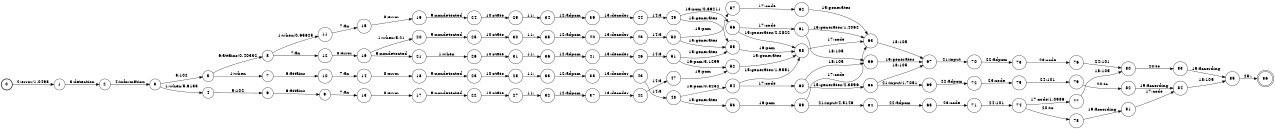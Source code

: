 digraph FST {
rankdir = LR;
size = "8.5,11";
label = "";
center = 1;
orientation = Portrait;
ranksep = "0.4";
nodesep = "0.25";
0 [label = "0", shape = circle, style = bold, fontsize = 14]
	0 -> 1 [label = "2:error/1.0498", fontsize = 14];
1 [label = "1", shape = circle, style = solid, fontsize = 14]
	1 -> 2 [label = "3:detection", fontsize = 14];
2 [label = "2", shape = circle, style = solid, fontsize = 14]
	2 -> 3 [label = "4:information", fontsize = 14];
3 [label = "3", shape = circle, style = solid, fontsize = 14]
	3 -> 4 [label = "1:when/5.6133", fontsize = 14];
	3 -> 5 [label = "5:102", fontsize = 14];
4 [label = "4", shape = circle, style = solid, fontsize = 14]
	4 -> 6 [label = "5:102", fontsize = 14];
5 [label = "5", shape = circle, style = solid, fontsize = 14]
	5 -> 7 [label = "1:when", fontsize = 14];
	5 -> 8 [label = "6:attains/0.40332", fontsize = 14];
6 [label = "6", shape = circle, style = solid, fontsize = 14]
	6 -> 9 [label = "6:attains", fontsize = 14];
7 [label = "7", shape = circle, style = solid, fontsize = 14]
	7 -> 10 [label = "6:attains", fontsize = 14];
8 [label = "8", shape = circle, style = solid, fontsize = 14]
	8 -> 11 [label = "1:when/0.65625", fontsize = 14];
	8 -> 12 [label = "7:an", fontsize = 14];
9 [label = "9", shape = circle, style = solid, fontsize = 14]
	9 -> 13 [label = "7:an", fontsize = 14];
10 [label = "10", shape = circle, style = solid, fontsize = 14]
	10 -> 14 [label = "7:an", fontsize = 14];
11 [label = "11", shape = circle, style = solid, fontsize = 14]
	11 -> 15 [label = "7:an", fontsize = 14];
12 [label = "12", shape = circle, style = solid, fontsize = 14]
	12 -> 16 [label = "8:error", fontsize = 14];
13 [label = "13", shape = circle, style = solid, fontsize = 14]
	13 -> 17 [label = "8:error", fontsize = 14];
14 [label = "14", shape = circle, style = solid, fontsize = 14]
	14 -> 18 [label = "8:error", fontsize = 14];
15 [label = "15", shape = circle, style = solid, fontsize = 14]
	15 -> 19 [label = "8:error", fontsize = 14];
16 [label = "16", shape = circle, style = solid, fontsize = 14]
	16 -> 20 [label = "1:when/5.21", fontsize = 14];
	16 -> 21 [label = "9:nondetected", fontsize = 14];
17 [label = "17", shape = circle, style = solid, fontsize = 14]
	17 -> 22 [label = "9:nondetected", fontsize = 14];
18 [label = "18", shape = circle, style = solid, fontsize = 14]
	18 -> 23 [label = "9:nondetected", fontsize = 14];
19 [label = "19", shape = circle, style = solid, fontsize = 14]
	19 -> 24 [label = "9:nondetected", fontsize = 14];
20 [label = "20", shape = circle, style = solid, fontsize = 14]
	20 -> 25 [label = "9:nondetected", fontsize = 14];
21 [label = "21", shape = circle, style = solid, fontsize = 14]
	21 -> 26 [label = "1:when", fontsize = 14];
22 [label = "22", shape = circle, style = solid, fontsize = 14]
	22 -> 27 [label = "10:state", fontsize = 14];
23 [label = "23", shape = circle, style = solid, fontsize = 14]
	23 -> 28 [label = "10:state", fontsize = 14];
24 [label = "24", shape = circle, style = solid, fontsize = 14]
	24 -> 29 [label = "10:state", fontsize = 14];
25 [label = "25", shape = circle, style = solid, fontsize = 14]
	25 -> 30 [label = "10:state", fontsize = 14];
26 [label = "26", shape = circle, style = solid, fontsize = 14]
	26 -> 31 [label = "10:state", fontsize = 14];
27 [label = "27", shape = circle, style = solid, fontsize = 14]
	27 -> 32 [label = "11:,", fontsize = 14];
28 [label = "28", shape = circle, style = solid, fontsize = 14]
	28 -> 33 [label = "11:,", fontsize = 14];
29 [label = "29", shape = circle, style = solid, fontsize = 14]
	29 -> 34 [label = "11:,", fontsize = 14];
30 [label = "30", shape = circle, style = solid, fontsize = 14]
	30 -> 35 [label = "11:,", fontsize = 14];
31 [label = "31", shape = circle, style = solid, fontsize = 14]
	31 -> 36 [label = "11:,", fontsize = 14];
32 [label = "32", shape = circle, style = solid, fontsize = 14]
	32 -> 37 [label = "12:adpcm", fontsize = 14];
33 [label = "33", shape = circle, style = solid, fontsize = 14]
	33 -> 38 [label = "12:adpcm", fontsize = 14];
34 [label = "34", shape = circle, style = solid, fontsize = 14]
	34 -> 39 [label = "12:adpcm", fontsize = 14];
35 [label = "35", shape = circle, style = solid, fontsize = 14]
	35 -> 40 [label = "12:adpcm", fontsize = 14];
36 [label = "36", shape = circle, style = solid, fontsize = 14]
	36 -> 41 [label = "12:adpcm", fontsize = 14];
37 [label = "37", shape = circle, style = solid, fontsize = 14]
	37 -> 42 [label = "13:decoder", fontsize = 14];
38 [label = "38", shape = circle, style = solid, fontsize = 14]
	38 -> 43 [label = "13:decoder", fontsize = 14];
39 [label = "39", shape = circle, style = solid, fontsize = 14]
	39 -> 44 [label = "13:decoder", fontsize = 14];
40 [label = "40", shape = circle, style = solid, fontsize = 14]
	40 -> 45 [label = "13:decoder", fontsize = 14];
41 [label = "41", shape = circle, style = solid, fontsize = 14]
	41 -> 46 [label = "13:decoder", fontsize = 14];
42 [label = "42", shape = circle, style = solid, fontsize = 14]
	42 -> 47 [label = "14:3", fontsize = 14];
43 [label = "43", shape = circle, style = solid, fontsize = 14]
	43 -> 48 [label = "14:3", fontsize = 14];
44 [label = "44", shape = circle, style = solid, fontsize = 14]
	44 -> 49 [label = "14:3", fontsize = 14];
45 [label = "45", shape = circle, style = solid, fontsize = 14]
	45 -> 50 [label = "14:3", fontsize = 14];
46 [label = "46", shape = circle, style = solid, fontsize = 14]
	46 -> 51 [label = "14:3", fontsize = 14];
47 [label = "47", shape = circle, style = solid, fontsize = 14]
	47 -> 52 [label = "16:pcm", fontsize = 14];
48 [label = "48", shape = circle, style = solid, fontsize = 14]
	48 -> 53 [label = "15:generates", fontsize = 14];
	48 -> 54 [label = "16:pcm/0.8252", fontsize = 14];
49 [label = "49", shape = circle, style = solid, fontsize = 14]
	49 -> 55 [label = "15:generates", fontsize = 14];
	49 -> 56 [label = "16:pcm/0.66211", fontsize = 14];
50 [label = "50", shape = circle, style = solid, fontsize = 14]
	50 -> 55 [label = "15:generates", fontsize = 14];
	50 -> 57 [label = "16:pcm", fontsize = 14];
51 [label = "51", shape = circle, style = solid, fontsize = 14]
	51 -> 55 [label = "15:generates", fontsize = 14];
	51 -> 52 [label = "16:pcm/3.1299", fontsize = 14];
52 [label = "52", shape = circle, style = solid, fontsize = 14]
	52 -> 58 [label = "15:generates", fontsize = 14];
53 [label = "53", shape = circle, style = solid, fontsize = 14]
	53 -> 59 [label = "16:pcm", fontsize = 14];
54 [label = "54", shape = circle, style = solid, fontsize = 14]
	54 -> 58 [label = "15:generates/1.9551", fontsize = 14];
	54 -> 60 [label = "17:code", fontsize = 14];
55 [label = "55", shape = circle, style = solid, fontsize = 14]
	55 -> 58 [label = "16:pcm", fontsize = 14];
56 [label = "56", shape = circle, style = solid, fontsize = 14]
	56 -> 58 [label = "15:generates/2.2822", fontsize = 14];
	56 -> 61 [label = "17:code", fontsize = 14];
57 [label = "57", shape = circle, style = solid, fontsize = 14]
	57 -> 62 [label = "17:code", fontsize = 14];
58 [label = "58", shape = circle, style = solid, fontsize = 14]
	58 -> 63 [label = "17:code", fontsize = 14];
59 [label = "59", shape = circle, style = solid, fontsize = 14]
	59 -> 63 [label = "17:code", fontsize = 14];
	59 -> 64 [label = "21:input/4.5146", fontsize = 14];
60 [label = "60", shape = circle, style = solid, fontsize = 14]
	60 -> 65 [label = "15:generates/2.3896", fontsize = 14];
	60 -> 66 [label = "18:105", fontsize = 14];
61 [label = "61", shape = circle, style = solid, fontsize = 14]
	61 -> 63 [label = "15:generates/1.4062", fontsize = 14];
	61 -> 66 [label = "18:105", fontsize = 14];
62 [label = "62", shape = circle, style = solid, fontsize = 14]
	62 -> 63 [label = "15:generates", fontsize = 14];
63 [label = "63", shape = circle, style = solid, fontsize = 14]
	63 -> 67 [label = "18:105", fontsize = 14];
64 [label = "64", shape = circle, style = solid, fontsize = 14]
	64 -> 68 [label = "22:adpcm", fontsize = 14];
65 [label = "65", shape = circle, style = solid, fontsize = 14]
	65 -> 67 [label = "18:105", fontsize = 14];
	65 -> 69 [label = "21:input/1.7051", fontsize = 14];
66 [label = "66", shape = circle, style = solid, fontsize = 14]
	66 -> 67 [label = "15:generates", fontsize = 14];
67 [label = "67", shape = circle, style = solid, fontsize = 14]
	67 -> 70 [label = "21:input", fontsize = 14];
68 [label = "68", shape = circle, style = solid, fontsize = 14]
	68 -> 71 [label = "23:code", fontsize = 14];
69 [label = "69", shape = circle, style = solid, fontsize = 14]
	69 -> 72 [label = "22:adpcm", fontsize = 14];
70 [label = "70", shape = circle, style = solid, fontsize = 14]
	70 -> 73 [label = "22:adpcm", fontsize = 14];
71 [label = "71", shape = circle, style = solid, fontsize = 14]
	71 -> 74 [label = "24:101", fontsize = 14];
72 [label = "72", shape = circle, style = solid, fontsize = 14]
	72 -> 75 [label = "23:code", fontsize = 14];
73 [label = "73", shape = circle, style = solid, fontsize = 14]
	73 -> 76 [label = "23:code", fontsize = 14];
74 [label = "74", shape = circle, style = solid, fontsize = 14]
	74 -> 77 [label = "17:code/1.0986", fontsize = 14];
	74 -> 78 [label = "20:to", fontsize = 14];
75 [label = "75", shape = circle, style = solid, fontsize = 14]
	75 -> 79 [label = "24:101", fontsize = 14];
76 [label = "76", shape = circle, style = solid, fontsize = 14]
	76 -> 80 [label = "24:101", fontsize = 14];
77 [label = "77", shape = circle, style = solid, fontsize = 14]
	77 -> 80 [label = "18:105", fontsize = 14];
78 [label = "78", shape = circle, style = solid, fontsize = 14]
	78 -> 81 [label = "19:according", fontsize = 14];
79 [label = "79", shape = circle, style = solid, fontsize = 14]
	79 -> 82 [label = "20:to", fontsize = 14];
80 [label = "80", shape = circle, style = solid, fontsize = 14]
	80 -> 83 [label = "20:to", fontsize = 14];
81 [label = "81", shape = circle, style = solid, fontsize = 14]
	81 -> 84 [label = "17:code", fontsize = 14];
82 [label = "82", shape = circle, style = solid, fontsize = 14]
	82 -> 84 [label = "19:according", fontsize = 14];
83 [label = "83", shape = circle, style = solid, fontsize = 14]
	83 -> 85 [label = "19:according", fontsize = 14];
84 [label = "84", shape = circle, style = solid, fontsize = 14]
	84 -> 85 [label = "18:105", fontsize = 14];
85 [label = "85", shape = circle, style = solid, fontsize = 14]
	85 -> 86 [label = "25:.", fontsize = 14];
86 [label = "86", shape = doublecircle, style = solid, fontsize = 14]
}
